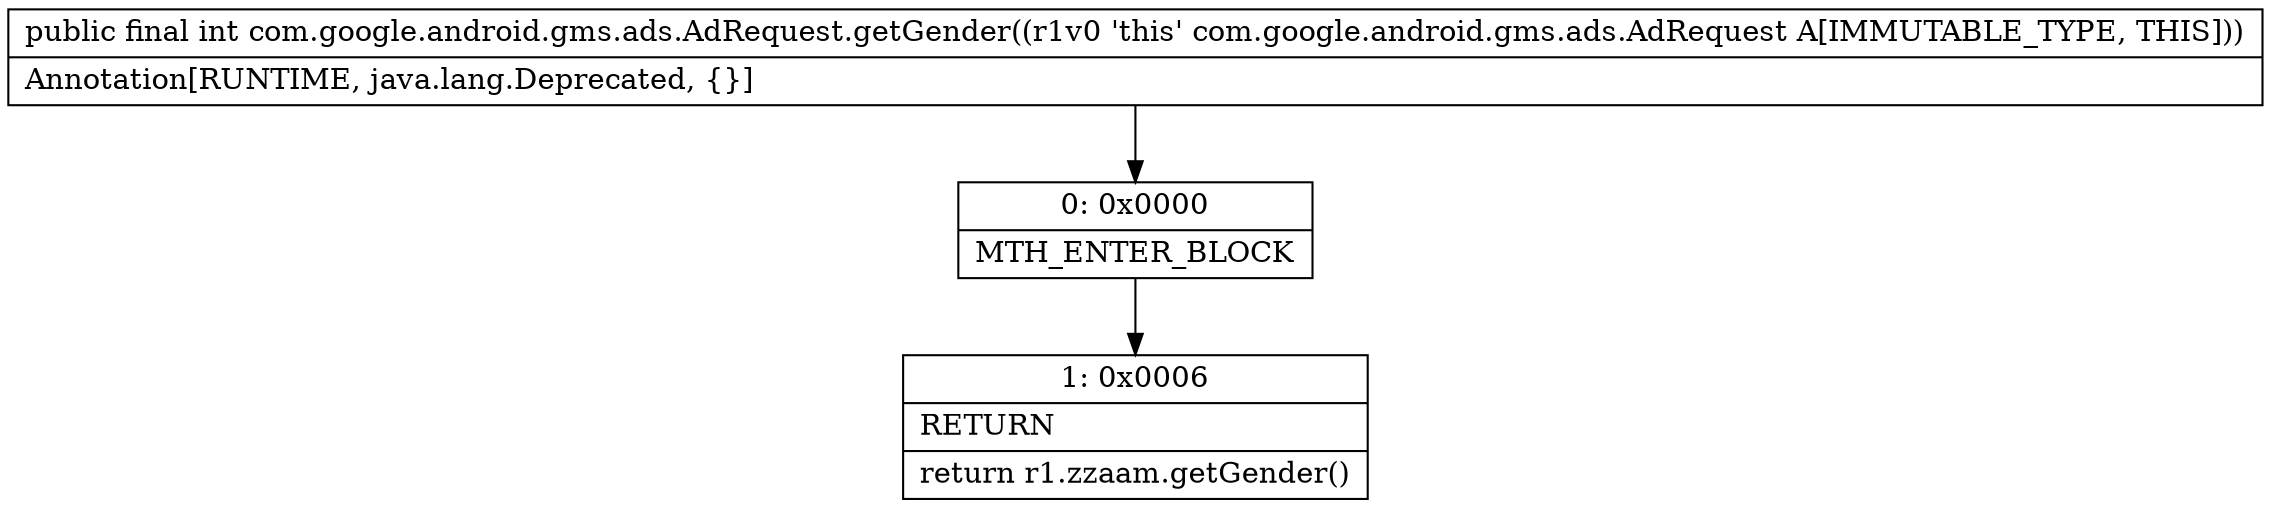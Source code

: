 digraph "CFG forcom.google.android.gms.ads.AdRequest.getGender()I" {
Node_0 [shape=record,label="{0\:\ 0x0000|MTH_ENTER_BLOCK\l}"];
Node_1 [shape=record,label="{1\:\ 0x0006|RETURN\l|return r1.zzaam.getGender()\l}"];
MethodNode[shape=record,label="{public final int com.google.android.gms.ads.AdRequest.getGender((r1v0 'this' com.google.android.gms.ads.AdRequest A[IMMUTABLE_TYPE, THIS]))  | Annotation[RUNTIME, java.lang.Deprecated, \{\}]\l}"];
MethodNode -> Node_0;
Node_0 -> Node_1;
}

